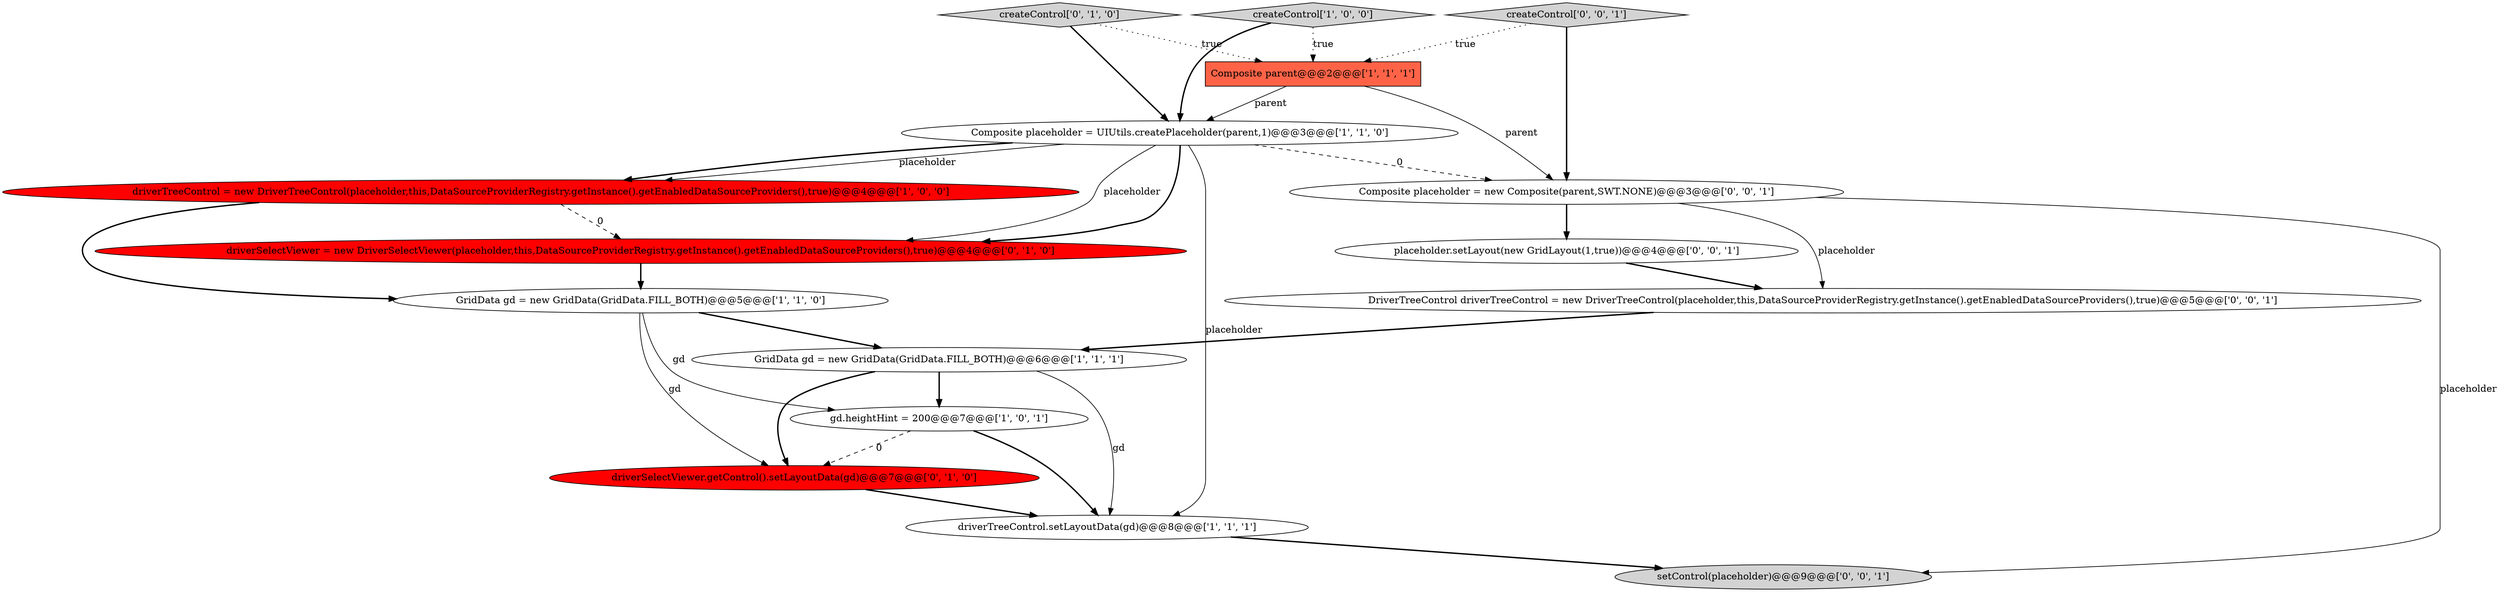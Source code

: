 digraph {
13 [style = filled, label = "Composite placeholder = new Composite(parent,SWT.NONE)@@@3@@@['0', '0', '1']", fillcolor = white, shape = ellipse image = "AAA0AAABBB3BBB"];
7 [style = filled, label = "gd.heightHint = 200@@@7@@@['1', '0', '1']", fillcolor = white, shape = ellipse image = "AAA0AAABBB1BBB"];
6 [style = filled, label = "Composite parent@@@2@@@['1', '1', '1']", fillcolor = tomato, shape = box image = "AAA0AAABBB1BBB"];
8 [style = filled, label = "driverSelectViewer.getControl().setLayoutData(gd)@@@7@@@['0', '1', '0']", fillcolor = red, shape = ellipse image = "AAA1AAABBB2BBB"];
1 [style = filled, label = "createControl['1', '0', '0']", fillcolor = lightgray, shape = diamond image = "AAA0AAABBB1BBB"];
9 [style = filled, label = "driverSelectViewer = new DriverSelectViewer(placeholder,this,DataSourceProviderRegistry.getInstance().getEnabledDataSourceProviders(),true)@@@4@@@['0', '1', '0']", fillcolor = red, shape = ellipse image = "AAA1AAABBB2BBB"];
2 [style = filled, label = "driverTreeControl = new DriverTreeControl(placeholder,this,DataSourceProviderRegistry.getInstance().getEnabledDataSourceProviders(),true)@@@4@@@['1', '0', '0']", fillcolor = red, shape = ellipse image = "AAA1AAABBB1BBB"];
11 [style = filled, label = "DriverTreeControl driverTreeControl = new DriverTreeControl(placeholder,this,DataSourceProviderRegistry.getInstance().getEnabledDataSourceProviders(),true)@@@5@@@['0', '0', '1']", fillcolor = white, shape = ellipse image = "AAA0AAABBB3BBB"];
0 [style = filled, label = "GridData gd = new GridData(GridData.FILL_BOTH)@@@6@@@['1', '1', '1']", fillcolor = white, shape = ellipse image = "AAA0AAABBB1BBB"];
12 [style = filled, label = "placeholder.setLayout(new GridLayout(1,true))@@@4@@@['0', '0', '1']", fillcolor = white, shape = ellipse image = "AAA0AAABBB3BBB"];
14 [style = filled, label = "setControl(placeholder)@@@9@@@['0', '0', '1']", fillcolor = lightgray, shape = ellipse image = "AAA0AAABBB3BBB"];
5 [style = filled, label = "GridData gd = new GridData(GridData.FILL_BOTH)@@@5@@@['1', '1', '0']", fillcolor = white, shape = ellipse image = "AAA0AAABBB1BBB"];
10 [style = filled, label = "createControl['0', '1', '0']", fillcolor = lightgray, shape = diamond image = "AAA0AAABBB2BBB"];
4 [style = filled, label = "driverTreeControl.setLayoutData(gd)@@@8@@@['1', '1', '1']", fillcolor = white, shape = ellipse image = "AAA0AAABBB1BBB"];
15 [style = filled, label = "createControl['0', '0', '1']", fillcolor = lightgray, shape = diamond image = "AAA0AAABBB3BBB"];
3 [style = filled, label = "Composite placeholder = UIUtils.createPlaceholder(parent,1)@@@3@@@['1', '1', '0']", fillcolor = white, shape = ellipse image = "AAA0AAABBB1BBB"];
4->14 [style = bold, label=""];
15->13 [style = bold, label=""];
6->13 [style = solid, label="parent"];
10->6 [style = dotted, label="true"];
13->14 [style = solid, label="placeholder"];
12->11 [style = bold, label=""];
7->8 [style = dashed, label="0"];
1->3 [style = bold, label=""];
10->3 [style = bold, label=""];
0->4 [style = solid, label="gd"];
7->4 [style = bold, label=""];
5->8 [style = solid, label="gd"];
3->13 [style = dashed, label="0"];
0->7 [style = bold, label=""];
3->9 [style = bold, label=""];
5->7 [style = solid, label="gd"];
11->0 [style = bold, label=""];
13->11 [style = solid, label="placeholder"];
13->12 [style = bold, label=""];
3->2 [style = solid, label="placeholder"];
3->4 [style = solid, label="placeholder"];
3->2 [style = bold, label=""];
5->0 [style = bold, label=""];
2->9 [style = dashed, label="0"];
6->3 [style = solid, label="parent"];
15->6 [style = dotted, label="true"];
0->8 [style = bold, label=""];
9->5 [style = bold, label=""];
1->6 [style = dotted, label="true"];
8->4 [style = bold, label=""];
3->9 [style = solid, label="placeholder"];
2->5 [style = bold, label=""];
}
